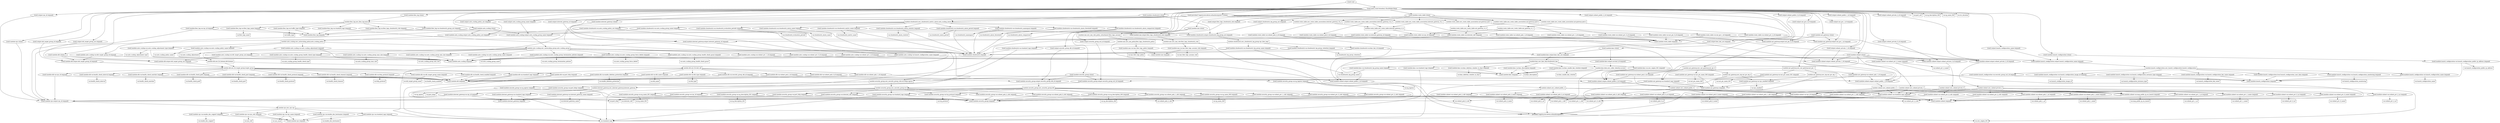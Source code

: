 digraph {
	compound = "true"
	newrank = "true"
	subgraph "root" {
		"[root] module.auto_scaling.aws_autoscaling_group.auto_scaling_group (expand)" [label = "module.auto_scaling.aws_autoscaling_group.auto_scaling_group", shape = "box"]
		"[root] module.auto_scaling.aws_autoscaling_policy.auto_scaling_policy (expand)" [label = "module.auto_scaling.aws_autoscaling_policy.auto_scaling_policy", shape = "box"]
		"[root] module.cloudwatch.aws_cloudwatch_log_group.vpc_flow_logs (expand)" [label = "module.cloudwatch.aws_cloudwatch_log_group.vpc_flow_logs", shape = "box"]
		"[root] module.cloudwatch.aws_cloudwatch_metric_alarm.auto_scaling_alarm (expand)" [label = "module.cloudwatch.aws_cloudwatch_metric_alarm.auto_scaling_alarm", shape = "box"]
		"[root] module.elb.aws_lb.web_elb (expand)" [label = "module.elb.aws_lb.web_elb", shape = "box"]
		"[root] module.elb.aws_lb_listener.elb-listener (expand)" [label = "module.elb.aws_lb_listener.elb-listener", shape = "box"]
		"[root] module.elb.aws_lb_target_group.target_group (expand)" [label = "module.elb.aws_lb_target_group.target_group", shape = "box"]
		"[root] module.flow_log.aws_flow_log.main (expand)" [label = "module.flow_log.aws_flow_log.main", shape = "box"]
		"[root] module.iam.aws_iam_policy.flow_logs_cloudwatch_policy (expand)" [label = "module.iam.aws_iam_policy.flow_logs_cloudwatch_policy", shape = "box"]
		"[root] module.iam.aws_iam_role.flow_logs_cloudwatch_role (expand)" [label = "module.iam.aws_iam_role.flow_logs_cloudwatch_role", shape = "box"]
		"[root] module.iam.aws_iam_role_policy_attachment.flow_logs_assume (expand)" [label = "module.iam.aws_iam_role_policy_attachment.flow_logs_assume", shape = "box"]
		"[root] module.internet_gateway.aws_internet_gateway.internet_gateway (expand)" [label = "module.internet_gateway.aws_internet_gateway.internet_gateway", shape = "box"]
		"[root] module.kms.aws_kms_key.cloudwatch_key (expand)" [label = "module.kms.aws_kms_key.cloudwatch_key", shape = "box"]
		"[root] module.kms.data.aws_caller_identity.current (expand)" [label = "module.kms.data.aws_caller_identity.current", shape = "box"]
		"[root] module.launch_configuration.aws_launch_configuration.launch_configuration (expand)" [label = "module.launch_configuration.aws_launch_configuration.launch_configuration", shape = "box"]
		"[root] module.nat_gateway.aws_eip.nat_gw_eip_0 (expand)" [label = "module.nat_gateway.aws_eip.nat_gw_eip_0", shape = "box"]
		"[root] module.nat_gateway.aws_eip.nat_gw_eip_1 (expand)" [label = "module.nat_gateway.aws_eip.nat_gw_eip_1", shape = "box"]
		"[root] module.nat_gateway.aws_nat_gateway.nat_gw_0 (expand)" [label = "module.nat_gateway.aws_nat_gateway.nat_gw_0", shape = "box"]
		"[root] module.nat_gateway.aws_nat_gateway.nat_gw_1 (expand)" [label = "module.nat_gateway.aws_nat_gateway.nat_gw_1", shape = "box"]
		"[root] module.route_table.aws_route_table.internet_gateway_rt_0 (expand)" [label = "module.route_table.aws_route_table.internet_gateway_rt_0", shape = "box"]
		"[root] module.route_table.aws_route_table.nat_gateway_rt_0 (expand)" [label = "module.route_table.aws_route_table.nat_gateway_rt_0", shape = "box"]
		"[root] module.route_table.aws_route_table.nat_gateway_rt_1 (expand)" [label = "module.route_table.aws_route_table.nat_gateway_rt_1", shape = "box"]
		"[root] module.route_table.aws_route_table_association.internet_gateway_rta_0 (expand)" [label = "module.route_table.aws_route_table_association.internet_gateway_rta_0", shape = "box"]
		"[root] module.route_table.aws_route_table_association.internet_gateway_rta_1 (expand)" [label = "module.route_table.aws_route_table_association.internet_gateway_rta_1", shape = "box"]
		"[root] module.route_table.aws_route_table_association.internet_gateway_rta_2 (expand)" [label = "module.route_table.aws_route_table_association.internet_gateway_rta_2", shape = "box"]
		"[root] module.route_table.aws_route_table_association.nat-gateway-pub-0 (expand)" [label = "module.route_table.aws_route_table_association.nat-gateway-pub-0", shape = "box"]
		"[root] module.route_table.aws_route_table_association.nat-gateway-pub-1 (expand)" [label = "module.route_table.aws_route_table_association.nat-gateway-pub-1", shape = "box"]
		"[root] module.route_table.aws_route_table_association.nat-gateway-pub-2 (expand)" [label = "module.route_table.aws_route_table_association.nat-gateway-pub-2", shape = "box"]
		"[root] module.security_group.aws_security_group.ec2 (expand)" [label = "module.security_group.aws_security_group.ec2", shape = "box"]
		"[root] module.security_group.aws_security_group.elb (expand)" [label = "module.security_group.aws_security_group.elb", shape = "box"]
		"[root] module.security_group.aws_security_group_rule.ec2-https-egress (expand)" [label = "module.security_group.aws_security_group_rule.ec2-https-egress", shape = "box"]
		"[root] module.subnet.aws_subnet.private_0 (expand)" [label = "module.subnet.aws_subnet.private_0", shape = "box"]
		"[root] module.subnet.aws_subnet.private_1 (expand)" [label = "module.subnet.aws_subnet.private_1", shape = "box"]
		"[root] module.subnet.aws_subnet.private_2 (expand)" [label = "module.subnet.aws_subnet.private_2", shape = "box"]
		"[root] module.subnet.aws_subnet.public_0 (expand)" [label = "module.subnet.aws_subnet.public_0", shape = "box"]
		"[root] module.subnet.aws_subnet.public_1 (expand)" [label = "module.subnet.aws_subnet.public_1", shape = "box"]
		"[root] module.subnet.aws_subnet.public_2 (expand)" [label = "module.subnet.aws_subnet.public_2", shape = "box"]
		"[root] module.vpc.aws_vpc.vpc (expand)" [label = "module.vpc.aws_vpc.vpc", shape = "box"]
		"[root] provider[\"registry.terraform.io/hashicorp/aws\"]" [label = "provider[\"registry.terraform.io/hashicorp/aws\"]", shape = "diamond"]
		"[root] var.auto_scaling_adjustment" [label = "var.auto_scaling_adjustment", shape = "note"]
		"[root] var.auto_scaling_adjustment_type" [label = "var.auto_scaling_adjustment_type", shape = "note"]
		"[root] var.auto_scaling_group_force_delete" [label = "var.auto_scaling_group_force_delete", shape = "note"]
		"[root] var.auto_scaling_group_health_check_grace" [label = "var.auto_scaling_group_health_check_grace", shape = "note"]
		"[root] var.auto_scaling_group_health_check_type" [label = "var.auto_scaling_group_health_check_type", shape = "note"]
		"[root] var.auto_scaling_group_max_size" [label = "var.auto_scaling_group_max_size", shape = "note"]
		"[root] var.auto_scaling_group_min_size" [label = "var.auto_scaling_group_min_size", shape = "note"]
		"[root] var.auto_scaling_group_name" [label = "var.auto_scaling_group_name", shape = "note"]
		"[root] var.auto_scaling_group_termination_policies" [label = "var.auto_scaling_group_termination_policies", shape = "note"]
		"[root] var.auto_scaling_policy_name" [label = "var.auto_scaling_policy_name", shape = "note"]
		"[root] var.aws_region_001" [label = "var.aws_region_001", shape = "note"]
		"[root] var.cloudwatch_alarm_comparison" [label = "var.cloudwatch_alarm_comparison", shape = "note"]
		"[root] var.cloudwatch_alarm_name" [label = "var.cloudwatch_alarm_name", shape = "note"]
		"[root] var.cloudwatch_alarm_period" [label = "var.cloudwatch_alarm_period", shape = "note"]
		"[root] var.cloudwatch_alarm_statistic" [label = "var.cloudwatch_alarm_statistic", shape = "note"]
		"[root] var.cloudwatch_alarm_threshold" [label = "var.cloudwatch_alarm_threshold", shape = "note"]
		"[root] var.cloudwatch_evaluation_periods" [label = "var.cloudwatch_evaluation_periods", shape = "note"]
		"[root] var.cloudwatch_log_group_name" [label = "var.cloudwatch_log_group_name", shape = "note"]
		"[root] var.cloudwatch_log_group_retention" [label = "var.cloudwatch_log_group_retention", shape = "note"]
		"[root] var.cloudwatch_metric_name" [label = "var.cloudwatch_metric_name", shape = "note"]
		"[root] var.cloudwatch_namespace" [label = "var.cloudwatch_namespace", shape = "note"]
		"[root] var.elb_name" [label = "var.elb_name", shape = "note"]
		"[root] var.elb_target_group_name" [label = "var.elb_target_group_name", shape = "note"]
		"[root] var.elb_type" [label = "var.elb_type", shape = "note"]
		"[root] var.enable_deletion_protection" [label = "var.enable_deletion_protection", shape = "note"]
		"[root] var.enable_dns_hostnames" [label = "var.enable_dns_hostnames", shape = "note"]
		"[root] var.enable_dns_support" [label = "var.enable_dns_support", shape = "note"]
		"[root] var.flow_logs_name" [label = "var.flow_logs_name", shape = "note"]
		"[root] var.health_check_enabled" [label = "var.health_check_enabled", shape = "note"]
		"[root] var.health_check_interval" [label = "var.health_check_interval", shape = "note"]
		"[root] var.health_check_matcher" [label = "var.health_check_matcher", shape = "note"]
		"[root] var.health_check_path" [label = "var.health_check_path", shape = "note"]
		"[root] var.health_check_port" [label = "var.health_check_port", shape = "note"]
		"[root] var.health_check_protocol" [label = "var.health_check_protocol", shape = "note"]
		"[root] var.health_check_timeout" [label = "var.health_check_timeout", shape = "note"]
		"[root] var.http_protocol" [label = "var.http_protocol", shape = "note"]
		"[root] var.iam_flow_logs_assume_role" [label = "var.iam_flow_logs_assume_role", shape = "note"]
		"[root] var.iam_flow_logs_policy" [label = "var.iam_flow_logs_policy", shape = "note"]
		"[root] var.internet_cidr" [label = "var.internet_cidr", shape = "note"]
		"[root] var.internet_gateway_name" [label = "var.internet_gateway_name", shape = "note"]
		"[root] var.kms_deletion_window_in_days" [label = "var.kms_deletion_window_in_days", shape = "note"]
		"[root] var.kms_description" [label = "var.kms_description", shape = "note"]
		"[root] var.kms_enable_key_rotation" [label = "var.kms_enable_key_rotation", shape = "note"]
		"[root] var.launch_configuration_image_id" [label = "var.launch_configuration_image_id", shape = "note"]
		"[root] var.launch_configuration_instance_type" [label = "var.launch_configuration_instance_type", shape = "note"]
		"[root] var.launch_configuration_key_name" [label = "var.launch_configuration_key_name", shape = "note"]
		"[root] var.launch_configuration_monitoring" [label = "var.launch_configuration_monitoring", shape = "note"]
		"[root] var.launch_configuration_name" [label = "var.launch_configuration_name", shape = "note"]
		"[root] var.launch_configuration_public_ip_address" [label = "var.launch_configuration_public_ip_address", shape = "note"]
		"[root] var.map_public_ip_on_launch" [label = "var.map_public_ip_on_launch", shape = "note"]
		"[root] var.nat_gw_name_000" [label = "var.nat_gw_name_000", shape = "note"]
		"[root] var.nat_gw_name_001" [label = "var.nat_gw_name_001", shape = "note"]
		"[root] var.port_http" [label = "var.port_http", shape = "note"]
		"[root] var.port_https" [label = "var.port_https", shape = "note"]
		"[root] var.port_ssh" [label = "var.port_ssh", shape = "note"]
		"[root] var.sg_description_000" [label = "var.sg_description_000", shape = "note"]
		"[root] var.sg_description_001" [label = "var.sg_description_001", shape = "note"]
		"[root] var.sg_description_002" [label = "var.sg_description_002", shape = "note"]
		"[root] var.sg_egress" [label = "var.sg_egress", shape = "note"]
		"[root] var.sg_ingress" [label = "var.sg_ingress", shape = "note"]
		"[root] var.sg_name_000" [label = "var.sg_name_000", shape = "note"]
		"[root] var.sg_name_001" [label = "var.sg_name_001", shape = "note"]
		"[root] var.sg_name_002" [label = "var.sg_name_002", shape = "note"]
		"[root] var.standard_tags" [label = "var.standard_tags", shape = "note"]
		"[root] var.sts_duration" [label = "var.sts_duration", shape = "note"]
		"[root] var.subnet_prv_0_az" [label = "var.subnet_prv_0_az", shape = "note"]
		"[root] var.subnet_prv_0_cidr" [label = "var.subnet_prv_0_cidr", shape = "note"]
		"[root] var.subnet_prv_0_name" [label = "var.subnet_prv_0_name", shape = "note"]
		"[root] var.subnet_prv_1_az" [label = "var.subnet_prv_1_az", shape = "note"]
		"[root] var.subnet_prv_1_cidr" [label = "var.subnet_prv_1_cidr", shape = "note"]
		"[root] var.subnet_prv_1_name" [label = "var.subnet_prv_1_name", shape = "note"]
		"[root] var.subnet_prv_2_az" [label = "var.subnet_prv_2_az", shape = "note"]
		"[root] var.subnet_prv_2_cidr" [label = "var.subnet_prv_2_cidr", shape = "note"]
		"[root] var.subnet_prv_2_name" [label = "var.subnet_prv_2_name", shape = "note"]
		"[root] var.subnet_pub_0_az" [label = "var.subnet_pub_0_az", shape = "note"]
		"[root] var.subnet_pub_0_cidr" [label = "var.subnet_pub_0_cidr", shape = "note"]
		"[root] var.subnet_pub_0_name" [label = "var.subnet_pub_0_name", shape = "note"]
		"[root] var.subnet_pub_1_az" [label = "var.subnet_pub_1_az", shape = "note"]
		"[root] var.subnet_pub_1_cidr" [label = "var.subnet_pub_1_cidr", shape = "note"]
		"[root] var.subnet_pub_1_name" [label = "var.subnet_pub_1_name", shape = "note"]
		"[root] var.subnet_pub_2_az" [label = "var.subnet_pub_2_az", shape = "note"]
		"[root] var.subnet_pub_2_cidr" [label = "var.subnet_pub_2_cidr", shape = "note"]
		"[root] var.subnet_pub_2_name" [label = "var.subnet_pub_2_name", shape = "note"]
		"[root] var.tcp_protocol" [label = "var.tcp_protocol", shape = "note"]
		"[root] var.traffic_type" [label = "var.traffic_type", shape = "note"]
		"[root] var.vpc_cidr" [label = "var.vpc_cidr", shape = "note"]
		"[root] var.vpc_enabled" [label = "var.vpc_enabled", shape = "note"]
		"[root] var.vpc_name" [label = "var.vpc_name", shape = "note"]
		"[root] meta.count-boundary (EachMode fixup)" -> "[root] module.auto_scaling (close)"
		"[root] meta.count-boundary (EachMode fixup)" -> "[root] module.cloudwatch (close)"
		"[root] meta.count-boundary (EachMode fixup)" -> "[root] module.elb (close)"
		"[root] meta.count-boundary (EachMode fixup)" -> "[root] module.flow_log (close)"
		"[root] meta.count-boundary (EachMode fixup)" -> "[root] module.iam (close)"
		"[root] meta.count-boundary (EachMode fixup)" -> "[root] module.internet_gateway (close)"
		"[root] meta.count-boundary (EachMode fixup)" -> "[root] module.kms (close)"
		"[root] meta.count-boundary (EachMode fixup)" -> "[root] module.launch_configuration (close)"
		"[root] meta.count-boundary (EachMode fixup)" -> "[root] module.nat_gateway (close)"
		"[root] meta.count-boundary (EachMode fixup)" -> "[root] module.route_table (close)"
		"[root] meta.count-boundary (EachMode fixup)" -> "[root] module.security_group (close)"
		"[root] meta.count-boundary (EachMode fixup)" -> "[root] module.subnet (close)"
		"[root] meta.count-boundary (EachMode fixup)" -> "[root] module.vpc (close)"
		"[root] meta.count-boundary (EachMode fixup)" -> "[root] output.auto_scaling_group_name (expand)"
		"[root] meta.count-boundary (EachMode fixup)" -> "[root] output.auto_scaling_policy_arn (expand)"
		"[root] meta.count-boundary (EachMode fixup)" -> "[root] output.cloudwatch_log_group_arn (expand)"
		"[root] meta.count-boundary (EachMode fixup)" -> "[root] output.elb_target_group_arn (expand)"
		"[root] meta.count-boundary (EachMode fixup)" -> "[root] output.elb_target_group_id (expand)"
		"[root] meta.count-boundary (EachMode fixup)" -> "[root] output.flow_logs_cloudwatch_role (expand)"
		"[root] meta.count-boundary (EachMode fixup)" -> "[root] output.internet_gateway_id (expand)"
		"[root] meta.count-boundary (EachMode fixup)" -> "[root] output.kms_key_arn (expand)"
		"[root] meta.count-boundary (EachMode fixup)" -> "[root] output.launch_configuration_name (expand)"
		"[root] meta.count-boundary (EachMode fixup)" -> "[root] output.nat_gw_0_id (expand)"
		"[root] meta.count-boundary (EachMode fixup)" -> "[root] output.nat_gw_1_id (expand)"
		"[root] meta.count-boundary (EachMode fixup)" -> "[root] output.security_group_ec2_id (expand)"
		"[root] meta.count-boundary (EachMode fixup)" -> "[root] output.security_group_elb_id (expand)"
		"[root] meta.count-boundary (EachMode fixup)" -> "[root] output.subnet_private_0_id (expand)"
		"[root] meta.count-boundary (EachMode fixup)" -> "[root] output.subnet_private_1_id (expand)"
		"[root] meta.count-boundary (EachMode fixup)" -> "[root] output.subnet_private_2_id (expand)"
		"[root] meta.count-boundary (EachMode fixup)" -> "[root] output.subnet_public_0_id (expand)"
		"[root] meta.count-boundary (EachMode fixup)" -> "[root] output.subnet_public_1_id (expand)"
		"[root] meta.count-boundary (EachMode fixup)" -> "[root] output.subnet_public_2_id (expand)"
		"[root] meta.count-boundary (EachMode fixup)" -> "[root] output.vpc_id (expand)"
		"[root] meta.count-boundary (EachMode fixup)" -> "[root] var.port_ssh"
		"[root] meta.count-boundary (EachMode fixup)" -> "[root] var.sg_description_002"
		"[root] meta.count-boundary (EachMode fixup)" -> "[root] var.sg_name_002"
		"[root] meta.count-boundary (EachMode fixup)" -> "[root] var.sts_duration"
		"[root] module.auto_scaling (close)" -> "[root] module.auto_scaling.output.auto_scaling_group_name (expand)"
		"[root] module.auto_scaling (close)" -> "[root] module.auto_scaling.output.auto_scaling_policy_arn (expand)"
		"[root] module.auto_scaling (close)" -> "[root] module.auto_scaling.var.elb_target_group_id (expand)"
		"[root] module.auto_scaling.aws_autoscaling_group.auto_scaling_group (expand)" -> "[root] module.auto_scaling.var.auto_scaling_group_force_delete (expand)"
		"[root] module.auto_scaling.aws_autoscaling_group.auto_scaling_group (expand)" -> "[root] module.auto_scaling.var.auto_scaling_group_health_check_grace (expand)"
		"[root] module.auto_scaling.aws_autoscaling_group.auto_scaling_group (expand)" -> "[root] module.auto_scaling.var.auto_scaling_group_health_check_type (expand)"
		"[root] module.auto_scaling.aws_autoscaling_group.auto_scaling_group (expand)" -> "[root] module.auto_scaling.var.auto_scaling_group_max_size (expand)"
		"[root] module.auto_scaling.aws_autoscaling_group.auto_scaling_group (expand)" -> "[root] module.auto_scaling.var.auto_scaling_group_min_size (expand)"
		"[root] module.auto_scaling.aws_autoscaling_group.auto_scaling_group (expand)" -> "[root] module.auto_scaling.var.auto_scaling_group_name (expand)"
		"[root] module.auto_scaling.aws_autoscaling_group.auto_scaling_group (expand)" -> "[root] module.auto_scaling.var.auto_scaling_group_termination_policies (expand)"
		"[root] module.auto_scaling.aws_autoscaling_group.auto_scaling_group (expand)" -> "[root] module.auto_scaling.var.elb_target_group_arn (expand)"
		"[root] module.auto_scaling.aws_autoscaling_group.auto_scaling_group (expand)" -> "[root] module.auto_scaling.var.launch_configuration_name (expand)"
		"[root] module.auto_scaling.aws_autoscaling_group.auto_scaling_group (expand)" -> "[root] module.auto_scaling.var.subnet_prv_0_id (expand)"
		"[root] module.auto_scaling.aws_autoscaling_group.auto_scaling_group (expand)" -> "[root] module.auto_scaling.var.subnet_prv_1_id (expand)"
		"[root] module.auto_scaling.aws_autoscaling_group.auto_scaling_group (expand)" -> "[root] module.auto_scaling.var.subnet_prv_2_id (expand)"
		"[root] module.auto_scaling.aws_autoscaling_policy.auto_scaling_policy (expand)" -> "[root] module.auto_scaling.aws_autoscaling_group.auto_scaling_group (expand)"
		"[root] module.auto_scaling.aws_autoscaling_policy.auto_scaling_policy (expand)" -> "[root] module.auto_scaling.var.auto_scaling_adjustment (expand)"
		"[root] module.auto_scaling.aws_autoscaling_policy.auto_scaling_policy (expand)" -> "[root] module.auto_scaling.var.auto_scaling_adjustment_type (expand)"
		"[root] module.auto_scaling.aws_autoscaling_policy.auto_scaling_policy (expand)" -> "[root] module.auto_scaling.var.auto_scaling_policy_name (expand)"
		"[root] module.auto_scaling.output.auto_scaling_group_name (expand)" -> "[root] module.auto_scaling.aws_autoscaling_group.auto_scaling_group (expand)"
		"[root] module.auto_scaling.output.auto_scaling_policy_arn (expand)" -> "[root] module.auto_scaling.aws_autoscaling_policy.auto_scaling_policy (expand)"
		"[root] module.auto_scaling.var.auto_scaling_adjustment (expand)" -> "[root] module.auto_scaling (expand)"
		"[root] module.auto_scaling.var.auto_scaling_adjustment (expand)" -> "[root] var.auto_scaling_adjustment"
		"[root] module.auto_scaling.var.auto_scaling_adjustment_type (expand)" -> "[root] module.auto_scaling (expand)"
		"[root] module.auto_scaling.var.auto_scaling_adjustment_type (expand)" -> "[root] var.auto_scaling_adjustment_type"
		"[root] module.auto_scaling.var.auto_scaling_group_force_delete (expand)" -> "[root] module.auto_scaling (expand)"
		"[root] module.auto_scaling.var.auto_scaling_group_force_delete (expand)" -> "[root] var.auto_scaling_group_force_delete"
		"[root] module.auto_scaling.var.auto_scaling_group_health_check_grace (expand)" -> "[root] module.auto_scaling (expand)"
		"[root] module.auto_scaling.var.auto_scaling_group_health_check_grace (expand)" -> "[root] var.auto_scaling_group_health_check_grace"
		"[root] module.auto_scaling.var.auto_scaling_group_health_check_type (expand)" -> "[root] module.auto_scaling (expand)"
		"[root] module.auto_scaling.var.auto_scaling_group_health_check_type (expand)" -> "[root] var.auto_scaling_group_health_check_type"
		"[root] module.auto_scaling.var.auto_scaling_group_max_size (expand)" -> "[root] module.auto_scaling (expand)"
		"[root] module.auto_scaling.var.auto_scaling_group_max_size (expand)" -> "[root] var.auto_scaling_group_max_size"
		"[root] module.auto_scaling.var.auto_scaling_group_min_size (expand)" -> "[root] module.auto_scaling (expand)"
		"[root] module.auto_scaling.var.auto_scaling_group_min_size (expand)" -> "[root] var.auto_scaling_group_min_size"
		"[root] module.auto_scaling.var.auto_scaling_group_name (expand)" -> "[root] module.auto_scaling (expand)"
		"[root] module.auto_scaling.var.auto_scaling_group_name (expand)" -> "[root] var.auto_scaling_group_name"
		"[root] module.auto_scaling.var.auto_scaling_group_termination_policies (expand)" -> "[root] module.auto_scaling (expand)"
		"[root] module.auto_scaling.var.auto_scaling_group_termination_policies (expand)" -> "[root] var.auto_scaling_group_termination_policies"
		"[root] module.auto_scaling.var.auto_scaling_policy_name (expand)" -> "[root] module.auto_scaling (expand)"
		"[root] module.auto_scaling.var.auto_scaling_policy_name (expand)" -> "[root] var.auto_scaling_policy_name"
		"[root] module.auto_scaling.var.elb_target_group_arn (expand)" -> "[root] module.auto_scaling (expand)"
		"[root] module.auto_scaling.var.elb_target_group_arn (expand)" -> "[root] module.elb.output.elb_target_group_arn (expand)"
		"[root] module.auto_scaling.var.elb_target_group_id (expand)" -> "[root] module.auto_scaling (expand)"
		"[root] module.auto_scaling.var.elb_target_group_id (expand)" -> "[root] module.elb.output.elb_target_group_id (expand)"
		"[root] module.auto_scaling.var.launch_configuration_name (expand)" -> "[root] module.auto_scaling (expand)"
		"[root] module.auto_scaling.var.launch_configuration_name (expand)" -> "[root] module.launch_configuration.output.launch_configuration_name (expand)"
		"[root] module.auto_scaling.var.subnet_prv_0_id (expand)" -> "[root] module.auto_scaling (expand)"
		"[root] module.auto_scaling.var.subnet_prv_0_id (expand)" -> "[root] module.subnet.output.subnet_private_0_id (expand)"
		"[root] module.auto_scaling.var.subnet_prv_1_id (expand)" -> "[root] module.auto_scaling (expand)"
		"[root] module.auto_scaling.var.subnet_prv_1_id (expand)" -> "[root] module.subnet.output.subnet_private_1_id (expand)"
		"[root] module.auto_scaling.var.subnet_prv_2_id (expand)" -> "[root] module.auto_scaling (expand)"
		"[root] module.auto_scaling.var.subnet_prv_2_id (expand)" -> "[root] module.subnet.output.subnet_private_2_id (expand)"
		"[root] module.cloudwatch (close)" -> "[root] module.cloudwatch.aws_cloudwatch_metric_alarm.auto_scaling_alarm (expand)"
		"[root] module.cloudwatch (close)" -> "[root] module.cloudwatch.output.cloudwatch_log_group_arn (expand)"
		"[root] module.cloudwatch.aws_cloudwatch_log_group.vpc_flow_logs (expand)" -> "[root] module.cloudwatch.var.cloudwatch_log_group_name (expand)"
		"[root] module.cloudwatch.aws_cloudwatch_log_group.vpc_flow_logs (expand)" -> "[root] module.cloudwatch.var.cloudwatch_log_group_retention (expand)"
		"[root] module.cloudwatch.aws_cloudwatch_log_group.vpc_flow_logs (expand)" -> "[root] module.cloudwatch.var.kms_key_id (expand)"
		"[root] module.cloudwatch.aws_cloudwatch_log_group.vpc_flow_logs (expand)" -> "[root] module.cloudwatch.var.standard_tags (expand)"
		"[root] module.cloudwatch.aws_cloudwatch_metric_alarm.auto_scaling_alarm (expand)" -> "[root] module.cloudwatch.var.auto_scaling_group_name (expand)"
		"[root] module.cloudwatch.aws_cloudwatch_metric_alarm.auto_scaling_alarm (expand)" -> "[root] module.cloudwatch.var.auto_scaling_policy_arn (expand)"
		"[root] module.cloudwatch.aws_cloudwatch_metric_alarm.auto_scaling_alarm (expand)" -> "[root] module.cloudwatch.var.cloudwatch_alarm_comparison (expand)"
		"[root] module.cloudwatch.aws_cloudwatch_metric_alarm.auto_scaling_alarm (expand)" -> "[root] module.cloudwatch.var.cloudwatch_alarm_name (expand)"
		"[root] module.cloudwatch.aws_cloudwatch_metric_alarm.auto_scaling_alarm (expand)" -> "[root] module.cloudwatch.var.cloudwatch_alarm_period (expand)"
		"[root] module.cloudwatch.aws_cloudwatch_metric_alarm.auto_scaling_alarm (expand)" -> "[root] module.cloudwatch.var.cloudwatch_alarm_statistic (expand)"
		"[root] module.cloudwatch.aws_cloudwatch_metric_alarm.auto_scaling_alarm (expand)" -> "[root] module.cloudwatch.var.cloudwatch_alarm_threshold (expand)"
		"[root] module.cloudwatch.aws_cloudwatch_metric_alarm.auto_scaling_alarm (expand)" -> "[root] module.cloudwatch.var.cloudwatch_evaluation_periods (expand)"
		"[root] module.cloudwatch.aws_cloudwatch_metric_alarm.auto_scaling_alarm (expand)" -> "[root] module.cloudwatch.var.cloudwatch_metric_name (expand)"
		"[root] module.cloudwatch.aws_cloudwatch_metric_alarm.auto_scaling_alarm (expand)" -> "[root] module.cloudwatch.var.cloudwatch_namespace (expand)"
		"[root] module.cloudwatch.output.cloudwatch_log_group_arn (expand)" -> "[root] module.cloudwatch.aws_cloudwatch_log_group.vpc_flow_logs (expand)"
		"[root] module.cloudwatch.var.auto_scaling_group_name (expand)" -> "[root] module.auto_scaling.output.auto_scaling_group_name (expand)"
		"[root] module.cloudwatch.var.auto_scaling_group_name (expand)" -> "[root] module.cloudwatch (expand)"
		"[root] module.cloudwatch.var.auto_scaling_policy_arn (expand)" -> "[root] module.auto_scaling.output.auto_scaling_policy_arn (expand)"
		"[root] module.cloudwatch.var.auto_scaling_policy_arn (expand)" -> "[root] module.cloudwatch (expand)"
		"[root] module.cloudwatch.var.cloudwatch_alarm_comparison (expand)" -> "[root] module.cloudwatch (expand)"
		"[root] module.cloudwatch.var.cloudwatch_alarm_comparison (expand)" -> "[root] var.cloudwatch_alarm_comparison"
		"[root] module.cloudwatch.var.cloudwatch_alarm_name (expand)" -> "[root] module.cloudwatch (expand)"
		"[root] module.cloudwatch.var.cloudwatch_alarm_name (expand)" -> "[root] var.cloudwatch_alarm_name"
		"[root] module.cloudwatch.var.cloudwatch_alarm_period (expand)" -> "[root] module.cloudwatch (expand)"
		"[root] module.cloudwatch.var.cloudwatch_alarm_period (expand)" -> "[root] var.cloudwatch_alarm_period"
		"[root] module.cloudwatch.var.cloudwatch_alarm_statistic (expand)" -> "[root] module.cloudwatch (expand)"
		"[root] module.cloudwatch.var.cloudwatch_alarm_statistic (expand)" -> "[root] var.cloudwatch_alarm_statistic"
		"[root] module.cloudwatch.var.cloudwatch_alarm_threshold (expand)" -> "[root] module.cloudwatch (expand)"
		"[root] module.cloudwatch.var.cloudwatch_alarm_threshold (expand)" -> "[root] var.cloudwatch_alarm_threshold"
		"[root] module.cloudwatch.var.cloudwatch_evaluation_periods (expand)" -> "[root] module.cloudwatch (expand)"
		"[root] module.cloudwatch.var.cloudwatch_evaluation_periods (expand)" -> "[root] var.cloudwatch_evaluation_periods"
		"[root] module.cloudwatch.var.cloudwatch_log_group_name (expand)" -> "[root] module.cloudwatch (expand)"
		"[root] module.cloudwatch.var.cloudwatch_log_group_name (expand)" -> "[root] var.cloudwatch_log_group_name"
		"[root] module.cloudwatch.var.cloudwatch_log_group_retention (expand)" -> "[root] module.cloudwatch (expand)"
		"[root] module.cloudwatch.var.cloudwatch_log_group_retention (expand)" -> "[root] var.cloudwatch_log_group_retention"
		"[root] module.cloudwatch.var.cloudwatch_metric_name (expand)" -> "[root] module.cloudwatch (expand)"
		"[root] module.cloudwatch.var.cloudwatch_metric_name (expand)" -> "[root] var.cloudwatch_metric_name"
		"[root] module.cloudwatch.var.cloudwatch_namespace (expand)" -> "[root] module.cloudwatch (expand)"
		"[root] module.cloudwatch.var.cloudwatch_namespace (expand)" -> "[root] var.cloudwatch_namespace"
		"[root] module.cloudwatch.var.kms_key_id (expand)" -> "[root] module.cloudwatch (expand)"
		"[root] module.cloudwatch.var.kms_key_id (expand)" -> "[root] module.kms.output.kms_key_arn (expand)"
		"[root] module.cloudwatch.var.standard_tags (expand)" -> "[root] module.cloudwatch (expand)"
		"[root] module.cloudwatch.var.standard_tags (expand)" -> "[root] var.standard_tags"
		"[root] module.elb (close)" -> "[root] module.elb.aws_lb_listener.elb-listener (expand)"
		"[root] module.elb (close)" -> "[root] module.elb.output.elb_target_group_arn (expand)"
		"[root] module.elb (close)" -> "[root] module.elb.output.elb_target_group_id (expand)"
		"[root] module.elb.aws_lb.web_elb (expand)" -> "[root] module.elb.var.elb_name (expand)"
		"[root] module.elb.aws_lb.web_elb (expand)" -> "[root] module.elb.var.elb_type (expand)"
		"[root] module.elb.aws_lb.web_elb (expand)" -> "[root] module.elb.var.enable_deletion_protection (expand)"
		"[root] module.elb.aws_lb.web_elb (expand)" -> "[root] module.elb.var.security_group_elb_id (expand)"
		"[root] module.elb.aws_lb.web_elb (expand)" -> "[root] module.elb.var.standard_tags (expand)"
		"[root] module.elb.aws_lb.web_elb (expand)" -> "[root] module.elb.var.subnet_pub_0_id (expand)"
		"[root] module.elb.aws_lb.web_elb (expand)" -> "[root] module.elb.var.subnet_pub_1_id (expand)"
		"[root] module.elb.aws_lb.web_elb (expand)" -> "[root] module.elb.var.subnet_pub_2_id (expand)"
		"[root] module.elb.aws_lb_listener.elb-listener (expand)" -> "[root] module.elb.aws_lb.web_elb (expand)"
		"[root] module.elb.aws_lb_listener.elb-listener (expand)" -> "[root] module.elb.aws_lb_target_group.target_group (expand)"
		"[root] module.elb.aws_lb_target_group.target_group (expand)" -> "[root] module.elb.var.elb_target_group_name (expand)"
		"[root] module.elb.aws_lb_target_group.target_group (expand)" -> "[root] module.elb.var.health_check_enabled (expand)"
		"[root] module.elb.aws_lb_target_group.target_group (expand)" -> "[root] module.elb.var.health_check_interval (expand)"
		"[root] module.elb.aws_lb_target_group.target_group (expand)" -> "[root] module.elb.var.health_check_matcher (expand)"
		"[root] module.elb.aws_lb_target_group.target_group (expand)" -> "[root] module.elb.var.health_check_path (expand)"
		"[root] module.elb.aws_lb_target_group.target_group (expand)" -> "[root] module.elb.var.health_check_port (expand)"
		"[root] module.elb.aws_lb_target_group.target_group (expand)" -> "[root] module.elb.var.health_check_protocol (expand)"
		"[root] module.elb.aws_lb_target_group.target_group (expand)" -> "[root] module.elb.var.health_check_timeout (expand)"
		"[root] module.elb.aws_lb_target_group.target_group (expand)" -> "[root] module.elb.var.http_protocol (expand)"
		"[root] module.elb.aws_lb_target_group.target_group (expand)" -> "[root] module.elb.var.port_http (expand)"
		"[root] module.elb.aws_lb_target_group.target_group (expand)" -> "[root] module.elb.var.standard_tags (expand)"
		"[root] module.elb.aws_lb_target_group.target_group (expand)" -> "[root] module.elb.var.vpc_id (expand)"
		"[root] module.elb.output.elb_target_group_arn (expand)" -> "[root] module.elb.aws_lb_target_group.target_group (expand)"
		"[root] module.elb.output.elb_target_group_id (expand)" -> "[root] module.elb.aws_lb_target_group.target_group (expand)"
		"[root] module.elb.var.elb_name (expand)" -> "[root] module.elb (expand)"
		"[root] module.elb.var.elb_name (expand)" -> "[root] var.elb_name"
		"[root] module.elb.var.elb_target_group_name (expand)" -> "[root] module.elb (expand)"
		"[root] module.elb.var.elb_target_group_name (expand)" -> "[root] var.elb_target_group_name"
		"[root] module.elb.var.elb_type (expand)" -> "[root] module.elb (expand)"
		"[root] module.elb.var.elb_type (expand)" -> "[root] var.elb_type"
		"[root] module.elb.var.enable_deletion_protection (expand)" -> "[root] module.elb (expand)"
		"[root] module.elb.var.enable_deletion_protection (expand)" -> "[root] var.enable_deletion_protection"
		"[root] module.elb.var.health_check_enabled (expand)" -> "[root] module.elb (expand)"
		"[root] module.elb.var.health_check_enabled (expand)" -> "[root] var.health_check_enabled"
		"[root] module.elb.var.health_check_interval (expand)" -> "[root] module.elb (expand)"
		"[root] module.elb.var.health_check_interval (expand)" -> "[root] var.health_check_interval"
		"[root] module.elb.var.health_check_matcher (expand)" -> "[root] module.elb (expand)"
		"[root] module.elb.var.health_check_matcher (expand)" -> "[root] var.health_check_matcher"
		"[root] module.elb.var.health_check_path (expand)" -> "[root] module.elb (expand)"
		"[root] module.elb.var.health_check_path (expand)" -> "[root] var.health_check_path"
		"[root] module.elb.var.health_check_port (expand)" -> "[root] module.elb (expand)"
		"[root] module.elb.var.health_check_port (expand)" -> "[root] var.health_check_port"
		"[root] module.elb.var.health_check_protocol (expand)" -> "[root] module.elb (expand)"
		"[root] module.elb.var.health_check_protocol (expand)" -> "[root] var.health_check_protocol"
		"[root] module.elb.var.health_check_timeout (expand)" -> "[root] module.elb (expand)"
		"[root] module.elb.var.health_check_timeout (expand)" -> "[root] var.health_check_timeout"
		"[root] module.elb.var.http_protocol (expand)" -> "[root] module.elb (expand)"
		"[root] module.elb.var.http_protocol (expand)" -> "[root] var.http_protocol"
		"[root] module.elb.var.port_http (expand)" -> "[root] module.elb (expand)"
		"[root] module.elb.var.port_http (expand)" -> "[root] var.port_http"
		"[root] module.elb.var.security_group_elb_id (expand)" -> "[root] module.elb (expand)"
		"[root] module.elb.var.security_group_elb_id (expand)" -> "[root] module.security_group.output.security_group_elb_id (expand)"
		"[root] module.elb.var.standard_tags (expand)" -> "[root] module.elb (expand)"
		"[root] module.elb.var.standard_tags (expand)" -> "[root] var.standard_tags"
		"[root] module.elb.var.subnet_pub_0_id (expand)" -> "[root] module.elb (expand)"
		"[root] module.elb.var.subnet_pub_0_id (expand)" -> "[root] module.subnet.output.subnet_public_0_id (expand)"
		"[root] module.elb.var.subnet_pub_1_id (expand)" -> "[root] module.elb (expand)"
		"[root] module.elb.var.subnet_pub_1_id (expand)" -> "[root] module.subnet.output.subnet_public_1_id (expand)"
		"[root] module.elb.var.subnet_pub_2_id (expand)" -> "[root] module.elb (expand)"
		"[root] module.elb.var.subnet_pub_2_id (expand)" -> "[root] module.subnet.output.subnet_public_2_id (expand)"
		"[root] module.elb.var.vpc_id (expand)" -> "[root] module.elb (expand)"
		"[root] module.elb.var.vpc_id (expand)" -> "[root] module.vpc.output.vpc_id (expand)"
		"[root] module.flow_log (close)" -> "[root] module.flow_log.aws_flow_log.main (expand)"
		"[root] module.flow_log.aws_flow_log.main (expand)" -> "[root] module.flow_log.var.cloudwatch_group_arn (expand)"
		"[root] module.flow_log.aws_flow_log.main (expand)" -> "[root] module.flow_log.var.flow_logs_cloudwatch_role (expand)"
		"[root] module.flow_log.aws_flow_log.main (expand)" -> "[root] module.flow_log.var.flow_logs_name (expand)"
		"[root] module.flow_log.aws_flow_log.main (expand)" -> "[root] module.flow_log.var.standard_tags (expand)"
		"[root] module.flow_log.aws_flow_log.main (expand)" -> "[root] module.flow_log.var.traffic_type (expand)"
		"[root] module.flow_log.aws_flow_log.main (expand)" -> "[root] module.flow_log.var.vpc_id (expand)"
		"[root] module.flow_log.var.cloudwatch_group_arn (expand)" -> "[root] module.cloudwatch.output.cloudwatch_log_group_arn (expand)"
		"[root] module.flow_log.var.cloudwatch_group_arn (expand)" -> "[root] module.flow_log (expand)"
		"[root] module.flow_log.var.flow_logs_cloudwatch_role (expand)" -> "[root] module.flow_log (expand)"
		"[root] module.flow_log.var.flow_logs_cloudwatch_role (expand)" -> "[root] module.iam.output.flow_logs_cloudwatch_role (expand)"
		"[root] module.flow_log.var.flow_logs_name (expand)" -> "[root] module.flow_log (expand)"
		"[root] module.flow_log.var.flow_logs_name (expand)" -> "[root] var.flow_logs_name"
		"[root] module.flow_log.var.standard_tags (expand)" -> "[root] module.flow_log (expand)"
		"[root] module.flow_log.var.standard_tags (expand)" -> "[root] var.standard_tags"
		"[root] module.flow_log.var.traffic_type (expand)" -> "[root] module.flow_log (expand)"
		"[root] module.flow_log.var.traffic_type (expand)" -> "[root] var.traffic_type"
		"[root] module.flow_log.var.vpc_id (expand)" -> "[root] module.flow_log (expand)"
		"[root] module.flow_log.var.vpc_id (expand)" -> "[root] module.vpc.output.vpc_id (expand)"
		"[root] module.iam (close)" -> "[root] module.iam.aws_iam_role_policy_attachment.flow_logs_assume (expand)"
		"[root] module.iam (close)" -> "[root] module.iam.output.flow_logs_cloudwatch_role (expand)"
		"[root] module.iam.aws_iam_policy.flow_logs_cloudwatch_policy (expand)" -> "[root] module.iam.var.iam_flow_logs_policy (expand)"
		"[root] module.iam.aws_iam_policy.flow_logs_cloudwatch_policy (expand)" -> "[root] provider[\"registry.terraform.io/hashicorp/aws\"]"
		"[root] module.iam.aws_iam_role.flow_logs_cloudwatch_role (expand)" -> "[root] module.iam.var.iam_flow_logs_assume_role (expand)"
		"[root] module.iam.aws_iam_role.flow_logs_cloudwatch_role (expand)" -> "[root] provider[\"registry.terraform.io/hashicorp/aws\"]"
		"[root] module.iam.aws_iam_role_policy_attachment.flow_logs_assume (expand)" -> "[root] module.iam.aws_iam_policy.flow_logs_cloudwatch_policy (expand)"
		"[root] module.iam.aws_iam_role_policy_attachment.flow_logs_assume (expand)" -> "[root] module.iam.aws_iam_role.flow_logs_cloudwatch_role (expand)"
		"[root] module.iam.output.flow_logs_cloudwatch_role (expand)" -> "[root] module.iam.aws_iam_role.flow_logs_cloudwatch_role (expand)"
		"[root] module.iam.var.iam_flow_logs_assume_role (expand)" -> "[root] module.iam (expand)"
		"[root] module.iam.var.iam_flow_logs_assume_role (expand)" -> "[root] var.iam_flow_logs_assume_role"
		"[root] module.iam.var.iam_flow_logs_policy (expand)" -> "[root] module.iam (expand)"
		"[root] module.iam.var.iam_flow_logs_policy (expand)" -> "[root] var.iam_flow_logs_policy"
		"[root] module.internet_gateway (close)" -> "[root] module.internet_gateway.output.internet_gateway_id (expand)"
		"[root] module.internet_gateway.aws_internet_gateway.internet_gateway (expand)" -> "[root] module.internet_gateway.var.internet_gateway_name (expand)"
		"[root] module.internet_gateway.aws_internet_gateway.internet_gateway (expand)" -> "[root] module.internet_gateway.var.standard_tags (expand)"
		"[root] module.internet_gateway.aws_internet_gateway.internet_gateway (expand)" -> "[root] module.internet_gateway.var.vpc_id (expand)"
		"[root] module.internet_gateway.output.internet_gateway_id (expand)" -> "[root] module.internet_gateway.aws_internet_gateway.internet_gateway (expand)"
		"[root] module.internet_gateway.var.internet_gateway_name (expand)" -> "[root] module.internet_gateway (expand)"
		"[root] module.internet_gateway.var.internet_gateway_name (expand)" -> "[root] var.internet_gateway_name"
		"[root] module.internet_gateway.var.standard_tags (expand)" -> "[root] module.internet_gateway (expand)"
		"[root] module.internet_gateway.var.standard_tags (expand)" -> "[root] var.standard_tags"
		"[root] module.internet_gateway.var.vpc_id (expand)" -> "[root] module.internet_gateway (expand)"
		"[root] module.internet_gateway.var.vpc_id (expand)" -> "[root] module.vpc.output.vpc_id (expand)"
		"[root] module.kms (close)" -> "[root] module.kms.output.account_id (expand)"
		"[root] module.kms (close)" -> "[root] module.kms.output.kms_key_arn (expand)"
		"[root] module.kms.aws_kms_key.cloudwatch_key (expand)" -> "[root] module.kms.data.aws_caller_identity.current (expand)"
		"[root] module.kms.aws_kms_key.cloudwatch_key (expand)" -> "[root] module.kms.var.aws_region_001 (expand)"
		"[root] module.kms.aws_kms_key.cloudwatch_key (expand)" -> "[root] module.kms.var.cloudwatch_log_group_name (expand)"
		"[root] module.kms.aws_kms_key.cloudwatch_key (expand)" -> "[root] module.kms.var.kms_deletion_window_in_days (expand)"
		"[root] module.kms.aws_kms_key.cloudwatch_key (expand)" -> "[root] module.kms.var.kms_description (expand)"
		"[root] module.kms.aws_kms_key.cloudwatch_key (expand)" -> "[root] module.kms.var.kms_enable_key_rotation (expand)"
		"[root] module.kms.aws_kms_key.cloudwatch_key (expand)" -> "[root] module.kms.var.standard_tags (expand)"
		"[root] module.kms.data.aws_caller_identity.current (expand)" -> "[root] module.kms (expand)"
		"[root] module.kms.data.aws_caller_identity.current (expand)" -> "[root] provider[\"registry.terraform.io/hashicorp/aws\"]"
		"[root] module.kms.output.account_id (expand)" -> "[root] module.kms.data.aws_caller_identity.current (expand)"
		"[root] module.kms.output.kms_key_arn (expand)" -> "[root] module.kms.aws_kms_key.cloudwatch_key (expand)"
		"[root] module.kms.var.aws_region_001 (expand)" -> "[root] module.kms (expand)"
		"[root] module.kms.var.aws_region_001 (expand)" -> "[root] var.aws_region_001"
		"[root] module.kms.var.cloudwatch_log_group_name (expand)" -> "[root] module.kms (expand)"
		"[root] module.kms.var.cloudwatch_log_group_name (expand)" -> "[root] var.cloudwatch_log_group_name"
		"[root] module.kms.var.kms_deletion_window_in_days (expand)" -> "[root] module.kms (expand)"
		"[root] module.kms.var.kms_deletion_window_in_days (expand)" -> "[root] var.kms_deletion_window_in_days"
		"[root] module.kms.var.kms_description (expand)" -> "[root] module.kms (expand)"
		"[root] module.kms.var.kms_description (expand)" -> "[root] var.kms_description"
		"[root] module.kms.var.kms_enable_key_rotation (expand)" -> "[root] module.kms (expand)"
		"[root] module.kms.var.kms_enable_key_rotation (expand)" -> "[root] var.kms_enable_key_rotation"
		"[root] module.kms.var.standard_tags (expand)" -> "[root] module.kms (expand)"
		"[root] module.kms.var.standard_tags (expand)" -> "[root] var.standard_tags"
		"[root] module.launch_configuration (close)" -> "[root] module.launch_configuration.output.launch_configuration_name (expand)"
		"[root] module.launch_configuration (close)" -> "[root] module.launch_configuration.var.launch_configuration_public_ip_address (expand)"
		"[root] module.launch_configuration.aws_launch_configuration.launch_configuration (expand)" -> "[root] module.launch_configuration.local.launch_configuration_user_data (expand)"
		"[root] module.launch_configuration.aws_launch_configuration.launch_configuration (expand)" -> "[root] module.launch_configuration.var.launch_configuration_image_id (expand)"
		"[root] module.launch_configuration.aws_launch_configuration.launch_configuration (expand)" -> "[root] module.launch_configuration.var.launch_configuration_instance_type (expand)"
		"[root] module.launch_configuration.aws_launch_configuration.launch_configuration (expand)" -> "[root] module.launch_configuration.var.launch_configuration_key_name (expand)"
		"[root] module.launch_configuration.aws_launch_configuration.launch_configuration (expand)" -> "[root] module.launch_configuration.var.launch_configuration_monitoring (expand)"
		"[root] module.launch_configuration.aws_launch_configuration.launch_configuration (expand)" -> "[root] module.launch_configuration.var.launch_configuration_name (expand)"
		"[root] module.launch_configuration.aws_launch_configuration.launch_configuration (expand)" -> "[root] module.launch_configuration.var.security_group_ec2_id (expand)"
		"[root] module.launch_configuration.local.launch_configuration_user_data (expand)" -> "[root] module.launch_configuration (expand)"
		"[root] module.launch_configuration.output.launch_configuration_name (expand)" -> "[root] module.launch_configuration.aws_launch_configuration.launch_configuration (expand)"
		"[root] module.launch_configuration.var.launch_configuration_image_id (expand)" -> "[root] module.launch_configuration (expand)"
		"[root] module.launch_configuration.var.launch_configuration_image_id (expand)" -> "[root] var.launch_configuration_image_id"
		"[root] module.launch_configuration.var.launch_configuration_instance_type (expand)" -> "[root] module.launch_configuration (expand)"
		"[root] module.launch_configuration.var.launch_configuration_instance_type (expand)" -> "[root] var.launch_configuration_instance_type"
		"[root] module.launch_configuration.var.launch_configuration_key_name (expand)" -> "[root] module.launch_configuration (expand)"
		"[root] module.launch_configuration.var.launch_configuration_key_name (expand)" -> "[root] var.launch_configuration_key_name"
		"[root] module.launch_configuration.var.launch_configuration_monitoring (expand)" -> "[root] module.launch_configuration (expand)"
		"[root] module.launch_configuration.var.launch_configuration_monitoring (expand)" -> "[root] var.launch_configuration_monitoring"
		"[root] module.launch_configuration.var.launch_configuration_name (expand)" -> "[root] module.launch_configuration (expand)"
		"[root] module.launch_configuration.var.launch_configuration_name (expand)" -> "[root] var.launch_configuration_name"
		"[root] module.launch_configuration.var.launch_configuration_public_ip_address (expand)" -> "[root] module.launch_configuration (expand)"
		"[root] module.launch_configuration.var.launch_configuration_public_ip_address (expand)" -> "[root] var.launch_configuration_public_ip_address"
		"[root] module.launch_configuration.var.security_group_ec2_id (expand)" -> "[root] module.launch_configuration (expand)"
		"[root] module.launch_configuration.var.security_group_ec2_id (expand)" -> "[root] module.security_group.output.security_group_ec2_id (expand)"
		"[root] module.nat_gateway (close)" -> "[root] module.nat_gateway.output.nat_gw_0_id (expand)"
		"[root] module.nat_gateway (close)" -> "[root] module.nat_gateway.output.nat_gw_1_id (expand)"
		"[root] module.nat_gateway.aws_eip.nat_gw_eip_0 (expand)" -> "[root] module.nat_gateway.var.vpc_enabled (expand)"
		"[root] module.nat_gateway.aws_eip.nat_gw_eip_0 (expand)" -> "[root] provider[\"registry.terraform.io/hashicorp/aws\"]"
		"[root] module.nat_gateway.aws_eip.nat_gw_eip_1 (expand)" -> "[root] module.nat_gateway.var.vpc_enabled (expand)"
		"[root] module.nat_gateway.aws_eip.nat_gw_eip_1 (expand)" -> "[root] provider[\"registry.terraform.io/hashicorp/aws\"]"
		"[root] module.nat_gateway.aws_nat_gateway.nat_gw_0 (expand)" -> "[root] module.nat_gateway.aws_eip.nat_gw_eip_0 (expand)"
		"[root] module.nat_gateway.aws_nat_gateway.nat_gw_0 (expand)" -> "[root] module.nat_gateway.var.nat_gw_name_000 (expand)"
		"[root] module.nat_gateway.aws_nat_gateway.nat_gw_0 (expand)" -> "[root] module.nat_gateway.var.standard_tags (expand)"
		"[root] module.nat_gateway.aws_nat_gateway.nat_gw_0 (expand)" -> "[root] module.nat_gateway.var.subnet_pub_0_id (expand)"
		"[root] module.nat_gateway.aws_nat_gateway.nat_gw_1 (expand)" -> "[root] module.nat_gateway.aws_eip.nat_gw_eip_1 (expand)"
		"[root] module.nat_gateway.aws_nat_gateway.nat_gw_1 (expand)" -> "[root] module.nat_gateway.var.nat_gw_name_001 (expand)"
		"[root] module.nat_gateway.aws_nat_gateway.nat_gw_1 (expand)" -> "[root] module.nat_gateway.var.standard_tags (expand)"
		"[root] module.nat_gateway.aws_nat_gateway.nat_gw_1 (expand)" -> "[root] module.nat_gateway.var.subnet_pub_1_id (expand)"
		"[root] module.nat_gateway.output.nat_gw_0_id (expand)" -> "[root] module.nat_gateway.aws_nat_gateway.nat_gw_0 (expand)"
		"[root] module.nat_gateway.output.nat_gw_1_id (expand)" -> "[root] module.nat_gateway.aws_nat_gateway.nat_gw_1 (expand)"
		"[root] module.nat_gateway.var.nat_gw_name_000 (expand)" -> "[root] module.nat_gateway (expand)"
		"[root] module.nat_gateway.var.nat_gw_name_000 (expand)" -> "[root] var.nat_gw_name_000"
		"[root] module.nat_gateway.var.nat_gw_name_001 (expand)" -> "[root] module.nat_gateway (expand)"
		"[root] module.nat_gateway.var.nat_gw_name_001 (expand)" -> "[root] var.nat_gw_name_001"
		"[root] module.nat_gateway.var.standard_tags (expand)" -> "[root] module.nat_gateway (expand)"
		"[root] module.nat_gateway.var.standard_tags (expand)" -> "[root] var.standard_tags"
		"[root] module.nat_gateway.var.subnet_pub_0_id (expand)" -> "[root] module.nat_gateway (expand)"
		"[root] module.nat_gateway.var.subnet_pub_0_id (expand)" -> "[root] module.subnet.output.subnet_public_0_id (expand)"
		"[root] module.nat_gateway.var.subnet_pub_1_id (expand)" -> "[root] module.nat_gateway (expand)"
		"[root] module.nat_gateway.var.subnet_pub_1_id (expand)" -> "[root] module.subnet.output.subnet_public_1_id (expand)"
		"[root] module.nat_gateway.var.vpc_enabled (expand)" -> "[root] module.nat_gateway (expand)"
		"[root] module.nat_gateway.var.vpc_enabled (expand)" -> "[root] var.vpc_enabled"
		"[root] module.route_table (close)" -> "[root] module.route_table.aws_route_table_association.internet_gateway_rta_0 (expand)"
		"[root] module.route_table (close)" -> "[root] module.route_table.aws_route_table_association.internet_gateway_rta_1 (expand)"
		"[root] module.route_table (close)" -> "[root] module.route_table.aws_route_table_association.internet_gateway_rta_2 (expand)"
		"[root] module.route_table (close)" -> "[root] module.route_table.aws_route_table_association.nat-gateway-pub-0 (expand)"
		"[root] module.route_table (close)" -> "[root] module.route_table.aws_route_table_association.nat-gateway-pub-1 (expand)"
		"[root] module.route_table (close)" -> "[root] module.route_table.aws_route_table_association.nat-gateway-pub-2 (expand)"
		"[root] module.route_table.aws_route_table.internet_gateway_rt_0 (expand)" -> "[root] module.route_table.var.internet_cidr (expand)"
		"[root] module.route_table.aws_route_table.internet_gateway_rt_0 (expand)" -> "[root] module.route_table.var.internet_gateway_id (expand)"
		"[root] module.route_table.aws_route_table.internet_gateway_rt_0 (expand)" -> "[root] module.route_table.var.vpc_id (expand)"
		"[root] module.route_table.aws_route_table.nat_gateway_rt_0 (expand)" -> "[root] module.route_table.var.internet_cidr (expand)"
		"[root] module.route_table.aws_route_table.nat_gateway_rt_0 (expand)" -> "[root] module.route_table.var.nat_gw_0_id (expand)"
		"[root] module.route_table.aws_route_table.nat_gateway_rt_0 (expand)" -> "[root] module.route_table.var.vpc_id (expand)"
		"[root] module.route_table.aws_route_table.nat_gateway_rt_1 (expand)" -> "[root] module.route_table.var.internet_cidr (expand)"
		"[root] module.route_table.aws_route_table.nat_gateway_rt_1 (expand)" -> "[root] module.route_table.var.nat_gw_1_id (expand)"
		"[root] module.route_table.aws_route_table.nat_gateway_rt_1 (expand)" -> "[root] module.route_table.var.vpc_id (expand)"
		"[root] module.route_table.aws_route_table_association.internet_gateway_rta_0 (expand)" -> "[root] module.route_table.aws_route_table.internet_gateway_rt_0 (expand)"
		"[root] module.route_table.aws_route_table_association.internet_gateway_rta_0 (expand)" -> "[root] module.route_table.var.subnet_pub_0_id (expand)"
		"[root] module.route_table.aws_route_table_association.internet_gateway_rta_1 (expand)" -> "[root] module.route_table.aws_route_table.internet_gateway_rt_0 (expand)"
		"[root] module.route_table.aws_route_table_association.internet_gateway_rta_1 (expand)" -> "[root] module.route_table.var.subnet_pub_1_id (expand)"
		"[root] module.route_table.aws_route_table_association.internet_gateway_rta_2 (expand)" -> "[root] module.route_table.aws_route_table.internet_gateway_rt_0 (expand)"
		"[root] module.route_table.aws_route_table_association.internet_gateway_rta_2 (expand)" -> "[root] module.route_table.var.subnet_pub_2_id (expand)"
		"[root] module.route_table.aws_route_table_association.nat-gateway-pub-0 (expand)" -> "[root] module.route_table.aws_route_table.nat_gateway_rt_0 (expand)"
		"[root] module.route_table.aws_route_table_association.nat-gateway-pub-0 (expand)" -> "[root] module.route_table.var.subnet_prv_0_id (expand)"
		"[root] module.route_table.aws_route_table_association.nat-gateway-pub-1 (expand)" -> "[root] module.route_table.aws_route_table.nat_gateway_rt_0 (expand)"
		"[root] module.route_table.aws_route_table_association.nat-gateway-pub-1 (expand)" -> "[root] module.route_table.var.subnet_prv_1_id (expand)"
		"[root] module.route_table.aws_route_table_association.nat-gateway-pub-2 (expand)" -> "[root] module.route_table.aws_route_table.nat_gateway_rt_1 (expand)"
		"[root] module.route_table.aws_route_table_association.nat-gateway-pub-2 (expand)" -> "[root] module.route_table.var.subnet_prv_2_id (expand)"
		"[root] module.route_table.var.internet_cidr (expand)" -> "[root] module.route_table (expand)"
		"[root] module.route_table.var.internet_cidr (expand)" -> "[root] var.internet_cidr"
		"[root] module.route_table.var.internet_gateway_id (expand)" -> "[root] module.internet_gateway.output.internet_gateway_id (expand)"
		"[root] module.route_table.var.internet_gateway_id (expand)" -> "[root] module.route_table (expand)"
		"[root] module.route_table.var.nat_gw_0_id (expand)" -> "[root] module.nat_gateway.output.nat_gw_0_id (expand)"
		"[root] module.route_table.var.nat_gw_0_id (expand)" -> "[root] module.route_table (expand)"
		"[root] module.route_table.var.nat_gw_1_id (expand)" -> "[root] module.nat_gateway.output.nat_gw_1_id (expand)"
		"[root] module.route_table.var.nat_gw_1_id (expand)" -> "[root] module.route_table (expand)"
		"[root] module.route_table.var.subnet_prv_0_id (expand)" -> "[root] module.route_table (expand)"
		"[root] module.route_table.var.subnet_prv_0_id (expand)" -> "[root] module.subnet.output.subnet_private_0_id (expand)"
		"[root] module.route_table.var.subnet_prv_1_id (expand)" -> "[root] module.route_table (expand)"
		"[root] module.route_table.var.subnet_prv_1_id (expand)" -> "[root] module.subnet.output.subnet_private_1_id (expand)"
		"[root] module.route_table.var.subnet_prv_2_id (expand)" -> "[root] module.route_table (expand)"
		"[root] module.route_table.var.subnet_prv_2_id (expand)" -> "[root] module.subnet.output.subnet_private_2_id (expand)"
		"[root] module.route_table.var.subnet_pub_0_id (expand)" -> "[root] module.route_table (expand)"
		"[root] module.route_table.var.subnet_pub_0_id (expand)" -> "[root] module.subnet.output.subnet_public_0_id (expand)"
		"[root] module.route_table.var.subnet_pub_1_id (expand)" -> "[root] module.route_table (expand)"
		"[root] module.route_table.var.subnet_pub_1_id (expand)" -> "[root] module.subnet.output.subnet_public_1_id (expand)"
		"[root] module.route_table.var.subnet_pub_2_id (expand)" -> "[root] module.route_table (expand)"
		"[root] module.route_table.var.subnet_pub_2_id (expand)" -> "[root] module.subnet.output.subnet_public_2_id (expand)"
		"[root] module.route_table.var.vpc_id (expand)" -> "[root] module.route_table (expand)"
		"[root] module.route_table.var.vpc_id (expand)" -> "[root] module.vpc.output.vpc_id (expand)"
		"[root] module.security_group (close)" -> "[root] module.security_group.aws_security_group_rule.ec2-https-egress (expand)"
		"[root] module.security_group (close)" -> "[root] module.security_group.output.security_group_ec2_id (expand)"
		"[root] module.security_group (close)" -> "[root] module.security_group.output.security_group_elb_id (expand)"
		"[root] module.security_group (close)" -> "[root] module.security_group.var.sg_ingress (expand)"
		"[root] module.security_group.aws_security_group.ec2 (expand)" -> "[root] module.security_group.var.internet_cidr (expand)"
		"[root] module.security_group.aws_security_group.ec2 (expand)" -> "[root] module.security_group.var.port_http (expand)"
		"[root] module.security_group.aws_security_group.ec2 (expand)" -> "[root] module.security_group.var.sg_description_001 (expand)"
		"[root] module.security_group.aws_security_group.ec2 (expand)" -> "[root] module.security_group.var.sg_name_001 (expand)"
		"[root] module.security_group.aws_security_group.ec2 (expand)" -> "[root] module.security_group.var.standard_tags (expand)"
		"[root] module.security_group.aws_security_group.ec2 (expand)" -> "[root] module.security_group.var.subnet_pub_0_cidr (expand)"
		"[root] module.security_group.aws_security_group.ec2 (expand)" -> "[root] module.security_group.var.subnet_pub_1_cidr (expand)"
		"[root] module.security_group.aws_security_group.ec2 (expand)" -> "[root] module.security_group.var.subnet_pub_2_cidr (expand)"
		"[root] module.security_group.aws_security_group.ec2 (expand)" -> "[root] module.security_group.var.tcp_protocol (expand)"
		"[root] module.security_group.aws_security_group.ec2 (expand)" -> "[root] module.security_group.var.vpc_id (expand)"
		"[root] module.security_group.aws_security_group.elb (expand)" -> "[root] module.security_group.var.internet_cidr (expand)"
		"[root] module.security_group.aws_security_group.elb (expand)" -> "[root] module.security_group.var.port_http (expand)"
		"[root] module.security_group.aws_security_group.elb (expand)" -> "[root] module.security_group.var.sg_description_000 (expand)"
		"[root] module.security_group.aws_security_group.elb (expand)" -> "[root] module.security_group.var.sg_name_000 (expand)"
		"[root] module.security_group.aws_security_group.elb (expand)" -> "[root] module.security_group.var.standard_tags (expand)"
		"[root] module.security_group.aws_security_group.elb (expand)" -> "[root] module.security_group.var.subnet_prv_0_cidr (expand)"
		"[root] module.security_group.aws_security_group.elb (expand)" -> "[root] module.security_group.var.subnet_prv_1_cidr (expand)"
		"[root] module.security_group.aws_security_group.elb (expand)" -> "[root] module.security_group.var.subnet_prv_2_cidr (expand)"
		"[root] module.security_group.aws_security_group.elb (expand)" -> "[root] module.security_group.var.tcp_protocol (expand)"
		"[root] module.security_group.aws_security_group.elb (expand)" -> "[root] module.security_group.var.vpc_id (expand)"
		"[root] module.security_group.aws_security_group_rule.ec2-https-egress (expand)" -> "[root] module.security_group.aws_security_group.ec2 (expand)"
		"[root] module.security_group.aws_security_group_rule.ec2-https-egress (expand)" -> "[root] module.security_group.var.port_https (expand)"
		"[root] module.security_group.aws_security_group_rule.ec2-https-egress (expand)" -> "[root] module.security_group.var.sg_egress (expand)"
		"[root] module.security_group.output.security_group_ec2_id (expand)" -> "[root] module.security_group.aws_security_group.ec2 (expand)"
		"[root] module.security_group.output.security_group_elb_id (expand)" -> "[root] module.security_group.aws_security_group.elb (expand)"
		"[root] module.security_group.var.internet_cidr (expand)" -> "[root] module.security_group (expand)"
		"[root] module.security_group.var.internet_cidr (expand)" -> "[root] var.internet_cidr"
		"[root] module.security_group.var.port_http (expand)" -> "[root] module.security_group (expand)"
		"[root] module.security_group.var.port_http (expand)" -> "[root] var.port_http"
		"[root] module.security_group.var.port_https (expand)" -> "[root] module.security_group (expand)"
		"[root] module.security_group.var.port_https (expand)" -> "[root] var.port_https"
		"[root] module.security_group.var.sg_description_000 (expand)" -> "[root] module.security_group (expand)"
		"[root] module.security_group.var.sg_description_000 (expand)" -> "[root] var.sg_description_000"
		"[root] module.security_group.var.sg_description_001 (expand)" -> "[root] module.security_group (expand)"
		"[root] module.security_group.var.sg_description_001 (expand)" -> "[root] var.sg_description_001"
		"[root] module.security_group.var.sg_egress (expand)" -> "[root] module.security_group (expand)"
		"[root] module.security_group.var.sg_egress (expand)" -> "[root] var.sg_egress"
		"[root] module.security_group.var.sg_ingress (expand)" -> "[root] module.security_group (expand)"
		"[root] module.security_group.var.sg_ingress (expand)" -> "[root] var.sg_ingress"
		"[root] module.security_group.var.sg_name_000 (expand)" -> "[root] module.security_group (expand)"
		"[root] module.security_group.var.sg_name_000 (expand)" -> "[root] var.sg_name_000"
		"[root] module.security_group.var.sg_name_001 (expand)" -> "[root] module.security_group (expand)"
		"[root] module.security_group.var.sg_name_001 (expand)" -> "[root] var.sg_name_001"
		"[root] module.security_group.var.standard_tags (expand)" -> "[root] module.security_group (expand)"
		"[root] module.security_group.var.standard_tags (expand)" -> "[root] var.standard_tags"
		"[root] module.security_group.var.subnet_prv_0_cidr (expand)" -> "[root] module.security_group (expand)"
		"[root] module.security_group.var.subnet_prv_0_cidr (expand)" -> "[root] var.subnet_prv_0_cidr"
		"[root] module.security_group.var.subnet_prv_1_cidr (expand)" -> "[root] module.security_group (expand)"
		"[root] module.security_group.var.subnet_prv_1_cidr (expand)" -> "[root] var.subnet_prv_1_cidr"
		"[root] module.security_group.var.subnet_prv_2_cidr (expand)" -> "[root] module.security_group (expand)"
		"[root] module.security_group.var.subnet_prv_2_cidr (expand)" -> "[root] var.subnet_prv_2_cidr"
		"[root] module.security_group.var.subnet_pub_0_cidr (expand)" -> "[root] module.security_group (expand)"
		"[root] module.security_group.var.subnet_pub_0_cidr (expand)" -> "[root] var.subnet_pub_0_cidr"
		"[root] module.security_group.var.subnet_pub_1_cidr (expand)" -> "[root] module.security_group (expand)"
		"[root] module.security_group.var.subnet_pub_1_cidr (expand)" -> "[root] var.subnet_pub_1_cidr"
		"[root] module.security_group.var.subnet_pub_2_cidr (expand)" -> "[root] module.security_group (expand)"
		"[root] module.security_group.var.subnet_pub_2_cidr (expand)" -> "[root] var.subnet_pub_2_cidr"
		"[root] module.security_group.var.tcp_protocol (expand)" -> "[root] module.security_group (expand)"
		"[root] module.security_group.var.tcp_protocol (expand)" -> "[root] var.tcp_protocol"
		"[root] module.security_group.var.vpc_id (expand)" -> "[root] module.security_group (expand)"
		"[root] module.security_group.var.vpc_id (expand)" -> "[root] module.vpc.output.vpc_id (expand)"
		"[root] module.subnet (close)" -> "[root] module.subnet.output.subnet_private_0_id (expand)"
		"[root] module.subnet (close)" -> "[root] module.subnet.output.subnet_private_1_id (expand)"
		"[root] module.subnet (close)" -> "[root] module.subnet.output.subnet_private_2_id (expand)"
		"[root] module.subnet (close)" -> "[root] module.subnet.output.subnet_public_0_id (expand)"
		"[root] module.subnet (close)" -> "[root] module.subnet.output.subnet_public_1_id (expand)"
		"[root] module.subnet (close)" -> "[root] module.subnet.output.subnet_public_2_id (expand)"
		"[root] module.subnet (close)" -> "[root] module.subnet.var.subnet_prv_2_name (expand)"
		"[root] module.subnet.aws_subnet.private_0 (expand)" -> "[root] module.subnet.var.map_public_ip_on_launch (expand)"
		"[root] module.subnet.aws_subnet.private_0 (expand)" -> "[root] module.subnet.var.standard_tags (expand)"
		"[root] module.subnet.aws_subnet.private_0 (expand)" -> "[root] module.subnet.var.subnet_prv_0_az (expand)"
		"[root] module.subnet.aws_subnet.private_0 (expand)" -> "[root] module.subnet.var.subnet_prv_0_cidr (expand)"
		"[root] module.subnet.aws_subnet.private_0 (expand)" -> "[root] module.subnet.var.subnet_prv_0_name (expand)"
		"[root] module.subnet.aws_subnet.private_0 (expand)" -> "[root] module.subnet.var.vpc_id (expand)"
		"[root] module.subnet.aws_subnet.private_1 (expand)" -> "[root] module.subnet.var.map_public_ip_on_launch (expand)"
		"[root] module.subnet.aws_subnet.private_1 (expand)" -> "[root] module.subnet.var.standard_tags (expand)"
		"[root] module.subnet.aws_subnet.private_1 (expand)" -> "[root] module.subnet.var.subnet_prv_1_az (expand)"
		"[root] module.subnet.aws_subnet.private_1 (expand)" -> "[root] module.subnet.var.subnet_prv_1_cidr (expand)"
		"[root] module.subnet.aws_subnet.private_1 (expand)" -> "[root] module.subnet.var.subnet_prv_1_name (expand)"
		"[root] module.subnet.aws_subnet.private_1 (expand)" -> "[root] module.subnet.var.vpc_id (expand)"
		"[root] module.subnet.aws_subnet.private_2 (expand)" -> "[root] module.subnet.var.map_public_ip_on_launch (expand)"
		"[root] module.subnet.aws_subnet.private_2 (expand)" -> "[root] module.subnet.var.standard_tags (expand)"
		"[root] module.subnet.aws_subnet.private_2 (expand)" -> "[root] module.subnet.var.subnet_prv_1_name (expand)"
		"[root] module.subnet.aws_subnet.private_2 (expand)" -> "[root] module.subnet.var.subnet_prv_2_az (expand)"
		"[root] module.subnet.aws_subnet.private_2 (expand)" -> "[root] module.subnet.var.subnet_prv_2_cidr (expand)"
		"[root] module.subnet.aws_subnet.private_2 (expand)" -> "[root] module.subnet.var.vpc_id (expand)"
		"[root] module.subnet.aws_subnet.public_0 (expand)" -> "[root] module.subnet.var.map_public_ip_on_launch (expand)"
		"[root] module.subnet.aws_subnet.public_0 (expand)" -> "[root] module.subnet.var.standard_tags (expand)"
		"[root] module.subnet.aws_subnet.public_0 (expand)" -> "[root] module.subnet.var.subnet_pub_0_az (expand)"
		"[root] module.subnet.aws_subnet.public_0 (expand)" -> "[root] module.subnet.var.subnet_pub_0_cidr (expand)"
		"[root] module.subnet.aws_subnet.public_0 (expand)" -> "[root] module.subnet.var.subnet_pub_0_name (expand)"
		"[root] module.subnet.aws_subnet.public_0 (expand)" -> "[root] module.subnet.var.vpc_id (expand)"
		"[root] module.subnet.aws_subnet.public_1 (expand)" -> "[root] module.subnet.var.map_public_ip_on_launch (expand)"
		"[root] module.subnet.aws_subnet.public_1 (expand)" -> "[root] module.subnet.var.standard_tags (expand)"
		"[root] module.subnet.aws_subnet.public_1 (expand)" -> "[root] module.subnet.var.subnet_pub_1_az (expand)"
		"[root] module.subnet.aws_subnet.public_1 (expand)" -> "[root] module.subnet.var.subnet_pub_1_cidr (expand)"
		"[root] module.subnet.aws_subnet.public_1 (expand)" -> "[root] module.subnet.var.subnet_pub_1_name (expand)"
		"[root] module.subnet.aws_subnet.public_1 (expand)" -> "[root] module.subnet.var.vpc_id (expand)"
		"[root] module.subnet.aws_subnet.public_2 (expand)" -> "[root] module.subnet.var.map_public_ip_on_launch (expand)"
		"[root] module.subnet.aws_subnet.public_2 (expand)" -> "[root] module.subnet.var.standard_tags (expand)"
		"[root] module.subnet.aws_subnet.public_2 (expand)" -> "[root] module.subnet.var.subnet_pub_2_az (expand)"
		"[root] module.subnet.aws_subnet.public_2 (expand)" -> "[root] module.subnet.var.subnet_pub_2_cidr (expand)"
		"[root] module.subnet.aws_subnet.public_2 (expand)" -> "[root] module.subnet.var.subnet_pub_2_name (expand)"
		"[root] module.subnet.aws_subnet.public_2 (expand)" -> "[root] module.subnet.var.vpc_id (expand)"
		"[root] module.subnet.output.subnet_private_0_id (expand)" -> "[root] module.subnet.aws_subnet.private_0 (expand)"
		"[root] module.subnet.output.subnet_private_1_id (expand)" -> "[root] module.subnet.aws_subnet.private_1 (expand)"
		"[root] module.subnet.output.subnet_private_2_id (expand)" -> "[root] module.subnet.aws_subnet.private_2 (expand)"
		"[root] module.subnet.output.subnet_public_0_id (expand)" -> "[root] module.subnet.aws_subnet.public_0 (expand)"
		"[root] module.subnet.output.subnet_public_1_id (expand)" -> "[root] module.subnet.aws_subnet.public_1 (expand)"
		"[root] module.subnet.output.subnet_public_2_id (expand)" -> "[root] module.subnet.aws_subnet.public_2 (expand)"
		"[root] module.subnet.var.map_public_ip_on_launch (expand)" -> "[root] module.subnet (expand)"
		"[root] module.subnet.var.map_public_ip_on_launch (expand)" -> "[root] var.map_public_ip_on_launch"
		"[root] module.subnet.var.standard_tags (expand)" -> "[root] module.subnet (expand)"
		"[root] module.subnet.var.standard_tags (expand)" -> "[root] var.standard_tags"
		"[root] module.subnet.var.subnet_prv_0_az (expand)" -> "[root] module.subnet (expand)"
		"[root] module.subnet.var.subnet_prv_0_az (expand)" -> "[root] var.subnet_prv_0_az"
		"[root] module.subnet.var.subnet_prv_0_cidr (expand)" -> "[root] module.subnet (expand)"
		"[root] module.subnet.var.subnet_prv_0_cidr (expand)" -> "[root] var.subnet_prv_0_cidr"
		"[root] module.subnet.var.subnet_prv_0_name (expand)" -> "[root] module.subnet (expand)"
		"[root] module.subnet.var.subnet_prv_0_name (expand)" -> "[root] var.subnet_prv_0_name"
		"[root] module.subnet.var.subnet_prv_1_az (expand)" -> "[root] module.subnet (expand)"
		"[root] module.subnet.var.subnet_prv_1_az (expand)" -> "[root] var.subnet_prv_1_az"
		"[root] module.subnet.var.subnet_prv_1_cidr (expand)" -> "[root] module.subnet (expand)"
		"[root] module.subnet.var.subnet_prv_1_cidr (expand)" -> "[root] var.subnet_prv_1_cidr"
		"[root] module.subnet.var.subnet_prv_1_name (expand)" -> "[root] module.subnet (expand)"
		"[root] module.subnet.var.subnet_prv_1_name (expand)" -> "[root] var.subnet_prv_1_name"
		"[root] module.subnet.var.subnet_prv_2_az (expand)" -> "[root] module.subnet (expand)"
		"[root] module.subnet.var.subnet_prv_2_az (expand)" -> "[root] var.subnet_prv_2_az"
		"[root] module.subnet.var.subnet_prv_2_cidr (expand)" -> "[root] module.subnet (expand)"
		"[root] module.subnet.var.subnet_prv_2_cidr (expand)" -> "[root] var.subnet_prv_2_cidr"
		"[root] module.subnet.var.subnet_prv_2_name (expand)" -> "[root] module.subnet (expand)"
		"[root] module.subnet.var.subnet_prv_2_name (expand)" -> "[root] var.subnet_prv_2_name"
		"[root] module.subnet.var.subnet_pub_0_az (expand)" -> "[root] module.subnet (expand)"
		"[root] module.subnet.var.subnet_pub_0_az (expand)" -> "[root] var.subnet_pub_0_az"
		"[root] module.subnet.var.subnet_pub_0_cidr (expand)" -> "[root] module.subnet (expand)"
		"[root] module.subnet.var.subnet_pub_0_cidr (expand)" -> "[root] var.subnet_pub_0_cidr"
		"[root] module.subnet.var.subnet_pub_0_name (expand)" -> "[root] module.subnet (expand)"
		"[root] module.subnet.var.subnet_pub_0_name (expand)" -> "[root] var.subnet_pub_0_name"
		"[root] module.subnet.var.subnet_pub_1_az (expand)" -> "[root] module.subnet (expand)"
		"[root] module.subnet.var.subnet_pub_1_az (expand)" -> "[root] var.subnet_pub_1_az"
		"[root] module.subnet.var.subnet_pub_1_cidr (expand)" -> "[root] module.subnet (expand)"
		"[root] module.subnet.var.subnet_pub_1_cidr (expand)" -> "[root] var.subnet_pub_1_cidr"
		"[root] module.subnet.var.subnet_pub_1_name (expand)" -> "[root] module.subnet (expand)"
		"[root] module.subnet.var.subnet_pub_1_name (expand)" -> "[root] var.subnet_pub_1_name"
		"[root] module.subnet.var.subnet_pub_2_az (expand)" -> "[root] module.subnet (expand)"
		"[root] module.subnet.var.subnet_pub_2_az (expand)" -> "[root] var.subnet_pub_2_az"
		"[root] module.subnet.var.subnet_pub_2_cidr (expand)" -> "[root] module.subnet (expand)"
		"[root] module.subnet.var.subnet_pub_2_cidr (expand)" -> "[root] var.subnet_pub_2_cidr"
		"[root] module.subnet.var.subnet_pub_2_name (expand)" -> "[root] module.subnet (expand)"
		"[root] module.subnet.var.subnet_pub_2_name (expand)" -> "[root] var.subnet_pub_2_name"
		"[root] module.subnet.var.vpc_id (expand)" -> "[root] module.subnet (expand)"
		"[root] module.subnet.var.vpc_id (expand)" -> "[root] module.vpc.output.vpc_id (expand)"
		"[root] module.vpc (close)" -> "[root] module.vpc.output.vpc_id (expand)"
		"[root] module.vpc.aws_vpc.vpc (expand)" -> "[root] module.vpc.var.enable_dns_hostnames (expand)"
		"[root] module.vpc.aws_vpc.vpc (expand)" -> "[root] module.vpc.var.enable_dns_support (expand)"
		"[root] module.vpc.aws_vpc.vpc (expand)" -> "[root] module.vpc.var.standard_tags (expand)"
		"[root] module.vpc.aws_vpc.vpc (expand)" -> "[root] module.vpc.var.vpc_cidr (expand)"
		"[root] module.vpc.aws_vpc.vpc (expand)" -> "[root] module.vpc.var.vpc_name (expand)"
		"[root] module.vpc.aws_vpc.vpc (expand)" -> "[root] provider[\"registry.terraform.io/hashicorp/aws\"]"
		"[root] module.vpc.output.vpc_id (expand)" -> "[root] module.vpc.aws_vpc.vpc (expand)"
		"[root] module.vpc.var.enable_dns_hostnames (expand)" -> "[root] module.vpc (expand)"
		"[root] module.vpc.var.enable_dns_hostnames (expand)" -> "[root] var.enable_dns_hostnames"
		"[root] module.vpc.var.enable_dns_support (expand)" -> "[root] module.vpc (expand)"
		"[root] module.vpc.var.enable_dns_support (expand)" -> "[root] var.enable_dns_support"
		"[root] module.vpc.var.standard_tags (expand)" -> "[root] module.vpc (expand)"
		"[root] module.vpc.var.standard_tags (expand)" -> "[root] var.standard_tags"
		"[root] module.vpc.var.vpc_cidr (expand)" -> "[root] module.vpc (expand)"
		"[root] module.vpc.var.vpc_cidr (expand)" -> "[root] var.vpc_cidr"
		"[root] module.vpc.var.vpc_name (expand)" -> "[root] module.vpc (expand)"
		"[root] module.vpc.var.vpc_name (expand)" -> "[root] var.vpc_name"
		"[root] output.auto_scaling_group_name (expand)" -> "[root] module.auto_scaling.output.auto_scaling_group_name (expand)"
		"[root] output.auto_scaling_policy_arn (expand)" -> "[root] module.auto_scaling.output.auto_scaling_policy_arn (expand)"
		"[root] output.cloudwatch_log_group_arn (expand)" -> "[root] module.cloudwatch.output.cloudwatch_log_group_arn (expand)"
		"[root] output.elb_target_group_arn (expand)" -> "[root] module.elb.output.elb_target_group_arn (expand)"
		"[root] output.elb_target_group_id (expand)" -> "[root] module.elb.output.elb_target_group_id (expand)"
		"[root] output.flow_logs_cloudwatch_role (expand)" -> "[root] module.iam.output.flow_logs_cloudwatch_role (expand)"
		"[root] output.internet_gateway_id (expand)" -> "[root] module.internet_gateway.output.internet_gateway_id (expand)"
		"[root] output.kms_key_arn (expand)" -> "[root] module.kms.output.kms_key_arn (expand)"
		"[root] output.launch_configuration_name (expand)" -> "[root] module.launch_configuration.output.launch_configuration_name (expand)"
		"[root] output.nat_gw_0_id (expand)" -> "[root] module.nat_gateway.output.nat_gw_0_id (expand)"
		"[root] output.nat_gw_1_id (expand)" -> "[root] module.nat_gateway.output.nat_gw_1_id (expand)"
		"[root] output.security_group_ec2_id (expand)" -> "[root] module.security_group.output.security_group_ec2_id (expand)"
		"[root] output.security_group_elb_id (expand)" -> "[root] module.security_group.output.security_group_elb_id (expand)"
		"[root] output.subnet_private_0_id (expand)" -> "[root] module.subnet.output.subnet_private_0_id (expand)"
		"[root] output.subnet_private_1_id (expand)" -> "[root] module.subnet.output.subnet_private_1_id (expand)"
		"[root] output.subnet_private_2_id (expand)" -> "[root] module.subnet.output.subnet_private_2_id (expand)"
		"[root] output.subnet_public_0_id (expand)" -> "[root] module.subnet.output.subnet_public_0_id (expand)"
		"[root] output.subnet_public_1_id (expand)" -> "[root] module.subnet.output.subnet_public_1_id (expand)"
		"[root] output.subnet_public_2_id (expand)" -> "[root] module.subnet.output.subnet_public_2_id (expand)"
		"[root] output.vpc_id (expand)" -> "[root] module.vpc.output.vpc_id (expand)"
		"[root] provider[\"registry.terraform.io/hashicorp/aws\"] (close)" -> "[root] module.cloudwatch.aws_cloudwatch_metric_alarm.auto_scaling_alarm (expand)"
		"[root] provider[\"registry.terraform.io/hashicorp/aws\"] (close)" -> "[root] module.elb.aws_lb_listener.elb-listener (expand)"
		"[root] provider[\"registry.terraform.io/hashicorp/aws\"] (close)" -> "[root] module.flow_log.aws_flow_log.main (expand)"
		"[root] provider[\"registry.terraform.io/hashicorp/aws\"] (close)" -> "[root] module.iam.aws_iam_role_policy_attachment.flow_logs_assume (expand)"
		"[root] provider[\"registry.terraform.io/hashicorp/aws\"] (close)" -> "[root] module.route_table.aws_route_table_association.internet_gateway_rta_0 (expand)"
		"[root] provider[\"registry.terraform.io/hashicorp/aws\"] (close)" -> "[root] module.route_table.aws_route_table_association.internet_gateway_rta_1 (expand)"
		"[root] provider[\"registry.terraform.io/hashicorp/aws\"] (close)" -> "[root] module.route_table.aws_route_table_association.internet_gateway_rta_2 (expand)"
		"[root] provider[\"registry.terraform.io/hashicorp/aws\"] (close)" -> "[root] module.route_table.aws_route_table_association.nat-gateway-pub-0 (expand)"
		"[root] provider[\"registry.terraform.io/hashicorp/aws\"] (close)" -> "[root] module.route_table.aws_route_table_association.nat-gateway-pub-1 (expand)"
		"[root] provider[\"registry.terraform.io/hashicorp/aws\"] (close)" -> "[root] module.route_table.aws_route_table_association.nat-gateway-pub-2 (expand)"
		"[root] provider[\"registry.terraform.io/hashicorp/aws\"] (close)" -> "[root] module.security_group.aws_security_group_rule.ec2-https-egress (expand)"
		"[root] provider[\"registry.terraform.io/hashicorp/aws\"]" -> "[root] var.aws_region_001"
		"[root] root" -> "[root] meta.count-boundary (EachMode fixup)"
		"[root] root" -> "[root] provider[\"registry.terraform.io/hashicorp/aws\"] (close)"
	}
}

